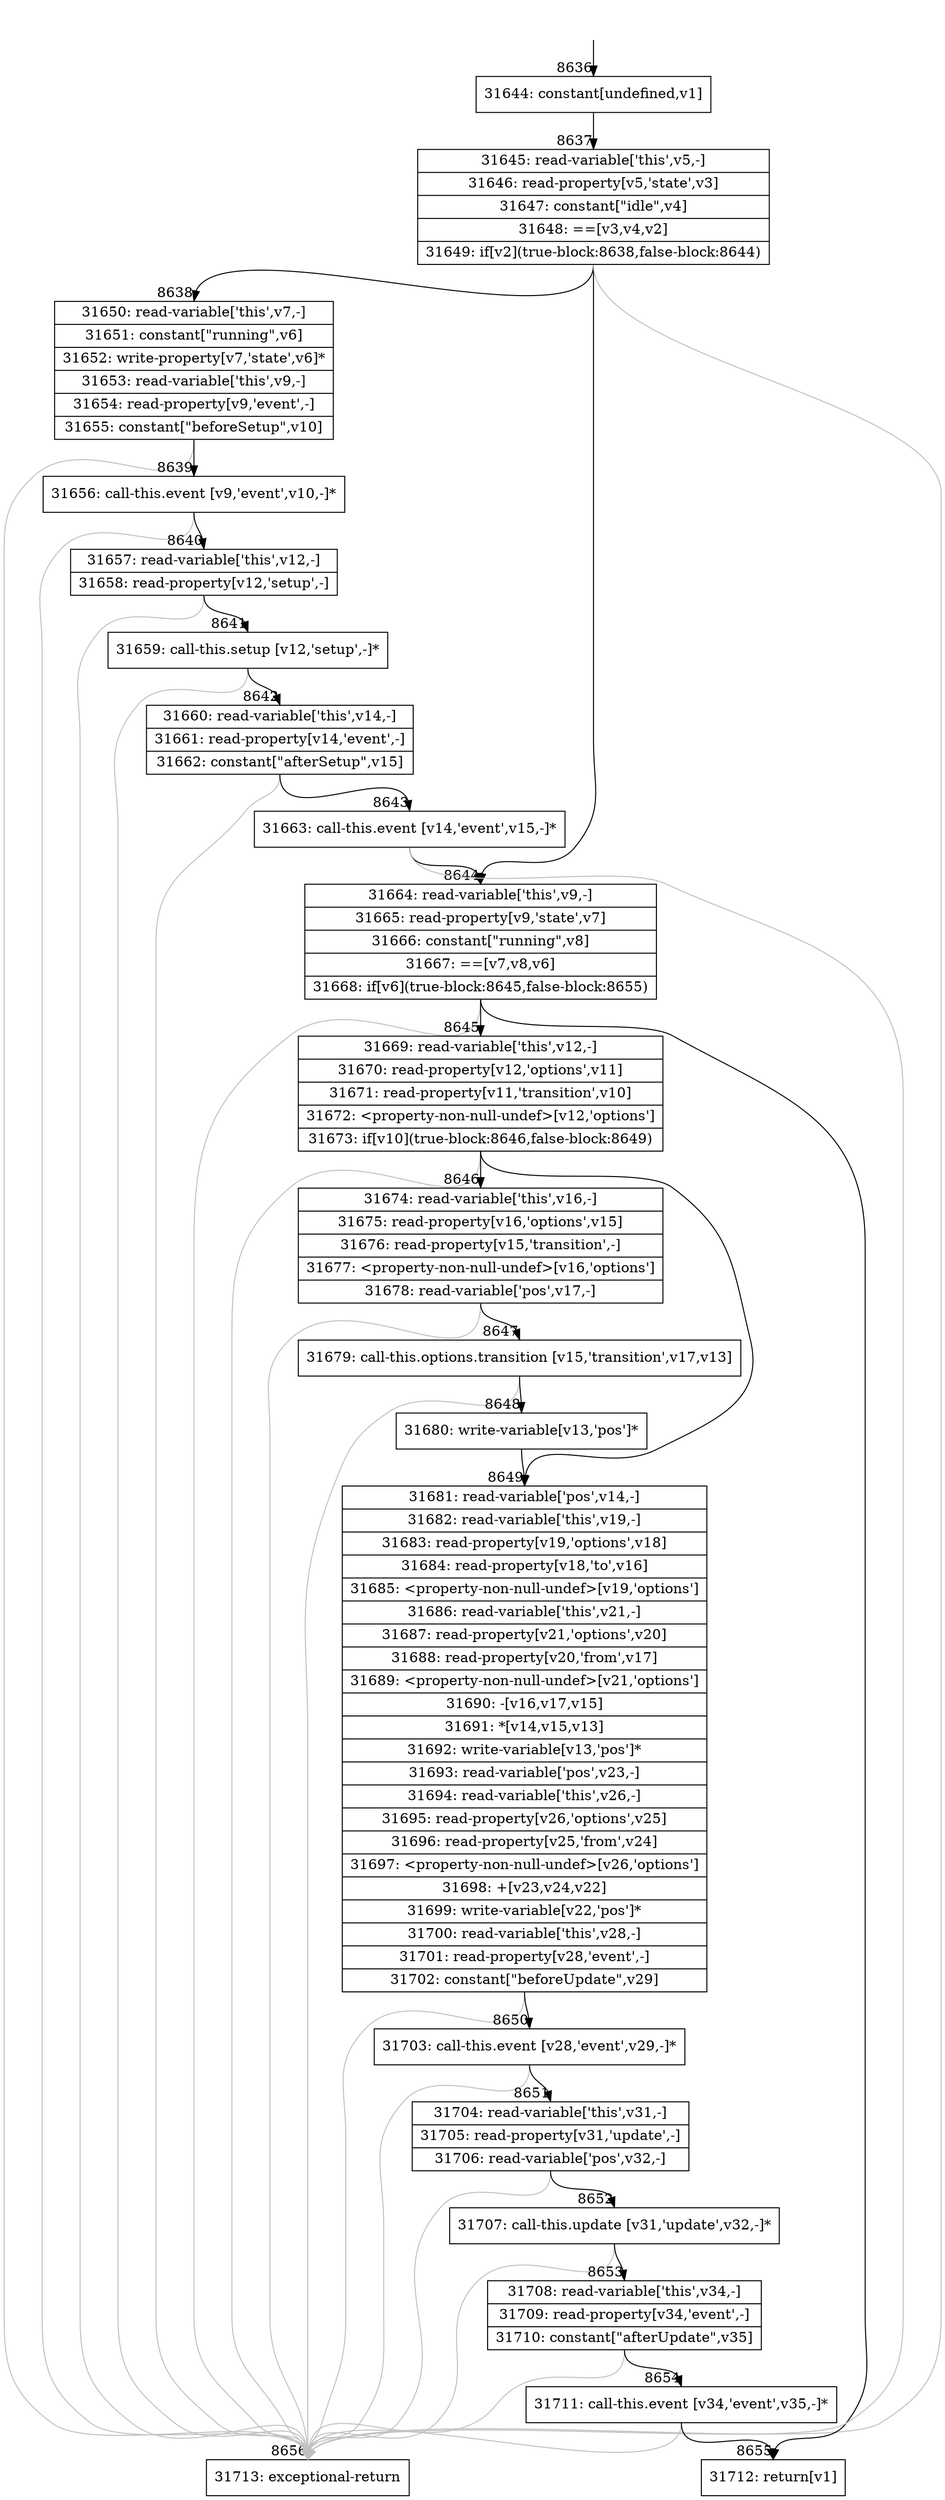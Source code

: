 digraph {
rankdir="TD"
BB_entry584[shape=none,label=""];
BB_entry584 -> BB8636 [tailport=s, headport=n, headlabel="    8636"]
BB8636 [shape=record label="{31644: constant[undefined,v1]}" ] 
BB8636 -> BB8637 [tailport=s, headport=n, headlabel="      8637"]
BB8637 [shape=record label="{31645: read-variable['this',v5,-]|31646: read-property[v5,'state',v3]|31647: constant[\"idle\",v4]|31648: ==[v3,v4,v2]|31649: if[v2](true-block:8638,false-block:8644)}" ] 
BB8637 -> BB8638 [tailport=s, headport=n, headlabel="      8638"]
BB8637 -> BB8644 [tailport=s, headport=n, headlabel="      8644"]
BB8637 -> BB8656 [tailport=s, headport=n, color=gray, headlabel="      8656"]
BB8638 [shape=record label="{31650: read-variable['this',v7,-]|31651: constant[\"running\",v6]|31652: write-property[v7,'state',v6]*|31653: read-variable['this',v9,-]|31654: read-property[v9,'event',-]|31655: constant[\"beforeSetup\",v10]}" ] 
BB8638 -> BB8639 [tailport=s, headport=n, headlabel="      8639"]
BB8638 -> BB8656 [tailport=s, headport=n, color=gray]
BB8639 [shape=record label="{31656: call-this.event [v9,'event',v10,-]*}" ] 
BB8639 -> BB8640 [tailport=s, headport=n, headlabel="      8640"]
BB8639 -> BB8656 [tailport=s, headport=n, color=gray]
BB8640 [shape=record label="{31657: read-variable['this',v12,-]|31658: read-property[v12,'setup',-]}" ] 
BB8640 -> BB8641 [tailport=s, headport=n, headlabel="      8641"]
BB8640 -> BB8656 [tailport=s, headport=n, color=gray]
BB8641 [shape=record label="{31659: call-this.setup [v12,'setup',-]*}" ] 
BB8641 -> BB8642 [tailport=s, headport=n, headlabel="      8642"]
BB8641 -> BB8656 [tailport=s, headport=n, color=gray]
BB8642 [shape=record label="{31660: read-variable['this',v14,-]|31661: read-property[v14,'event',-]|31662: constant[\"afterSetup\",v15]}" ] 
BB8642 -> BB8643 [tailport=s, headport=n, headlabel="      8643"]
BB8642 -> BB8656 [tailport=s, headport=n, color=gray]
BB8643 [shape=record label="{31663: call-this.event [v14,'event',v15,-]*}" ] 
BB8643 -> BB8644 [tailport=s, headport=n]
BB8643 -> BB8656 [tailport=s, headport=n, color=gray]
BB8644 [shape=record label="{31664: read-variable['this',v9,-]|31665: read-property[v9,'state',v7]|31666: constant[\"running\",v8]|31667: ==[v7,v8,v6]|31668: if[v6](true-block:8645,false-block:8655)}" ] 
BB8644 -> BB8645 [tailport=s, headport=n, headlabel="      8645"]
BB8644 -> BB8655 [tailport=s, headport=n, headlabel="      8655"]
BB8644 -> BB8656 [tailport=s, headport=n, color=gray]
BB8645 [shape=record label="{31669: read-variable['this',v12,-]|31670: read-property[v12,'options',v11]|31671: read-property[v11,'transition',v10]|31672: \<property-non-null-undef\>[v12,'options']|31673: if[v10](true-block:8646,false-block:8649)}" ] 
BB8645 -> BB8646 [tailport=s, headport=n, headlabel="      8646"]
BB8645 -> BB8649 [tailport=s, headport=n, headlabel="      8649"]
BB8645 -> BB8656 [tailport=s, headport=n, color=gray]
BB8646 [shape=record label="{31674: read-variable['this',v16,-]|31675: read-property[v16,'options',v15]|31676: read-property[v15,'transition',-]|31677: \<property-non-null-undef\>[v16,'options']|31678: read-variable['pos',v17,-]}" ] 
BB8646 -> BB8647 [tailport=s, headport=n, headlabel="      8647"]
BB8646 -> BB8656 [tailport=s, headport=n, color=gray]
BB8647 [shape=record label="{31679: call-this.options.transition [v15,'transition',v17,v13]}" ] 
BB8647 -> BB8648 [tailport=s, headport=n, headlabel="      8648"]
BB8647 -> BB8656 [tailport=s, headport=n, color=gray]
BB8648 [shape=record label="{31680: write-variable[v13,'pos']*}" ] 
BB8648 -> BB8649 [tailport=s, headport=n]
BB8649 [shape=record label="{31681: read-variable['pos',v14,-]|31682: read-variable['this',v19,-]|31683: read-property[v19,'options',v18]|31684: read-property[v18,'to',v16]|31685: \<property-non-null-undef\>[v19,'options']|31686: read-variable['this',v21,-]|31687: read-property[v21,'options',v20]|31688: read-property[v20,'from',v17]|31689: \<property-non-null-undef\>[v21,'options']|31690: -[v16,v17,v15]|31691: *[v14,v15,v13]|31692: write-variable[v13,'pos']*|31693: read-variable['pos',v23,-]|31694: read-variable['this',v26,-]|31695: read-property[v26,'options',v25]|31696: read-property[v25,'from',v24]|31697: \<property-non-null-undef\>[v26,'options']|31698: +[v23,v24,v22]|31699: write-variable[v22,'pos']*|31700: read-variable['this',v28,-]|31701: read-property[v28,'event',-]|31702: constant[\"beforeUpdate\",v29]}" ] 
BB8649 -> BB8650 [tailport=s, headport=n, headlabel="      8650"]
BB8649 -> BB8656 [tailport=s, headport=n, color=gray]
BB8650 [shape=record label="{31703: call-this.event [v28,'event',v29,-]*}" ] 
BB8650 -> BB8651 [tailport=s, headport=n, headlabel="      8651"]
BB8650 -> BB8656 [tailport=s, headport=n, color=gray]
BB8651 [shape=record label="{31704: read-variable['this',v31,-]|31705: read-property[v31,'update',-]|31706: read-variable['pos',v32,-]}" ] 
BB8651 -> BB8652 [tailport=s, headport=n, headlabel="      8652"]
BB8651 -> BB8656 [tailport=s, headport=n, color=gray]
BB8652 [shape=record label="{31707: call-this.update [v31,'update',v32,-]*}" ] 
BB8652 -> BB8653 [tailport=s, headport=n, headlabel="      8653"]
BB8652 -> BB8656 [tailport=s, headport=n, color=gray]
BB8653 [shape=record label="{31708: read-variable['this',v34,-]|31709: read-property[v34,'event',-]|31710: constant[\"afterUpdate\",v35]}" ] 
BB8653 -> BB8654 [tailport=s, headport=n, headlabel="      8654"]
BB8653 -> BB8656 [tailport=s, headport=n, color=gray]
BB8654 [shape=record label="{31711: call-this.event [v34,'event',v35,-]*}" ] 
BB8654 -> BB8655 [tailport=s, headport=n]
BB8654 -> BB8656 [tailport=s, headport=n, color=gray]
BB8655 [shape=record label="{31712: return[v1]}" ] 
BB8656 [shape=record label="{31713: exceptional-return}" ] 
//#$~ 6212
}
